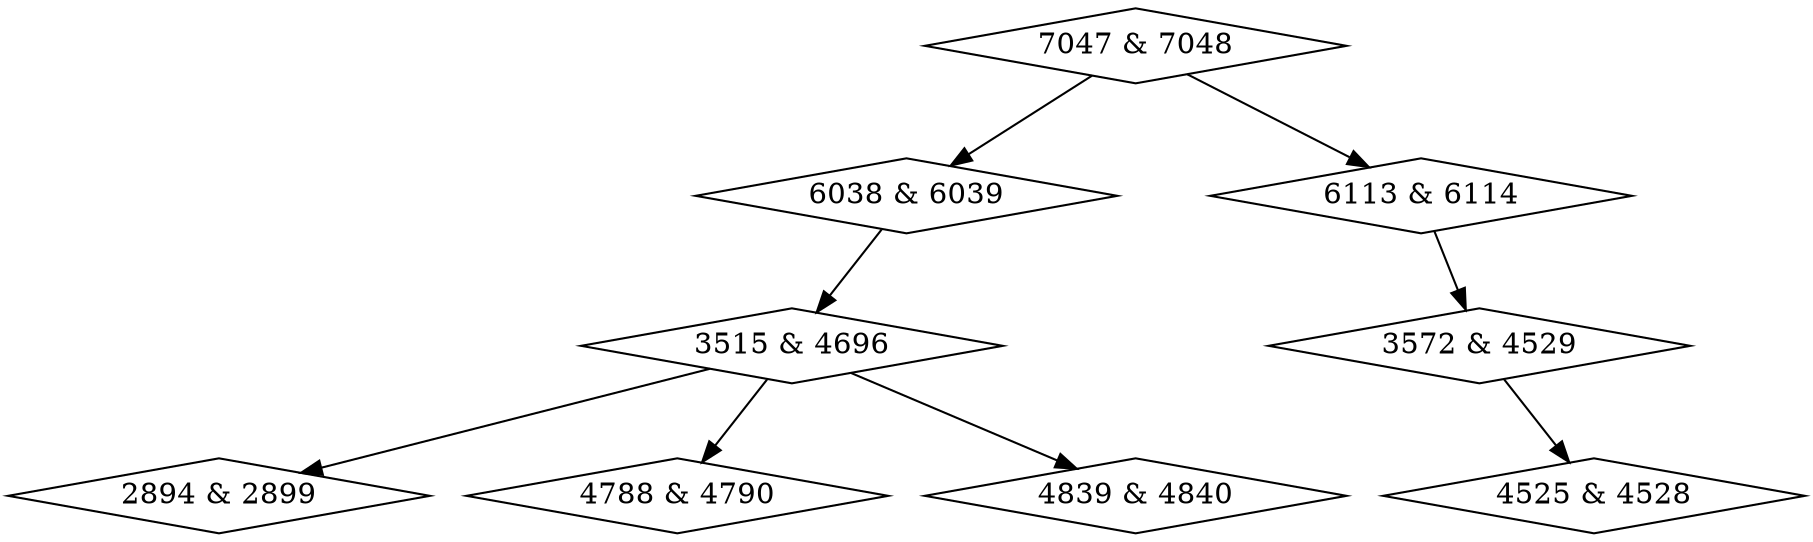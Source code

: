 digraph {
0 [label = "2894 & 2899", shape = diamond];
1 [label = "3515 & 4696", shape = diamond];
2 [label = "3572 & 4529", shape = diamond];
3 [label = "4525 & 4528", shape = diamond];
4 [label = "4788 & 4790", shape = diamond];
5 [label = "4839 & 4840", shape = diamond];
6 [label = "6038 & 6039", shape = diamond];
7 [label = "6113 & 6114", shape = diamond];
8 [label = "7047 & 7048", shape = diamond];
1->0;
1->4;
1->5;
2->3;
6->1;
7->2;
8->6;
8->7;
}
